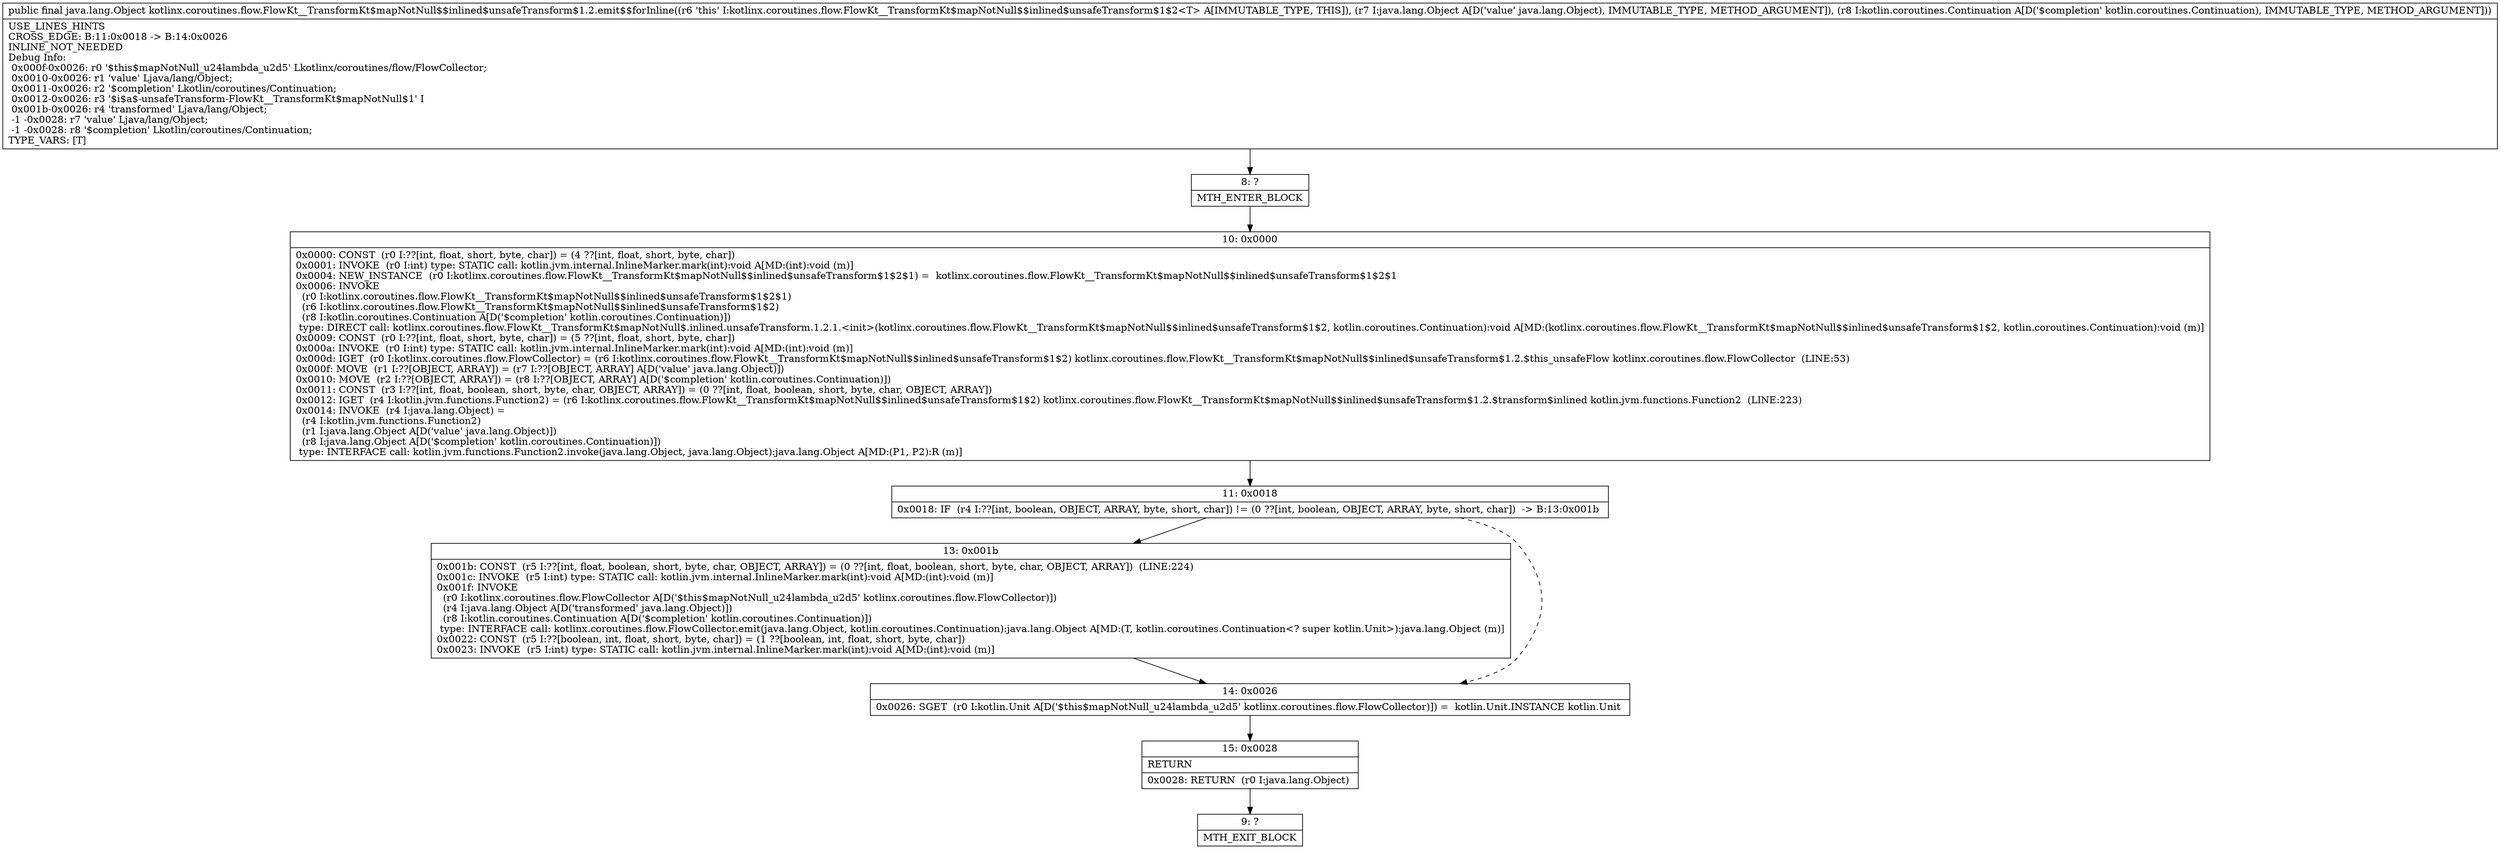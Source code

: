 digraph "CFG forkotlinx.coroutines.flow.FlowKt__TransformKt$mapNotNull$$inlined$unsafeTransform$1.2.emit$$forInline(Ljava\/lang\/Object;Lkotlin\/coroutines\/Continuation;)Ljava\/lang\/Object;" {
Node_8 [shape=record,label="{8\:\ ?|MTH_ENTER_BLOCK\l}"];
Node_10 [shape=record,label="{10\:\ 0x0000|0x0000: CONST  (r0 I:??[int, float, short, byte, char]) = (4 ??[int, float, short, byte, char]) \l0x0001: INVOKE  (r0 I:int) type: STATIC call: kotlin.jvm.internal.InlineMarker.mark(int):void A[MD:(int):void (m)]\l0x0004: NEW_INSTANCE  (r0 I:kotlinx.coroutines.flow.FlowKt__TransformKt$mapNotNull$$inlined$unsafeTransform$1$2$1) =  kotlinx.coroutines.flow.FlowKt__TransformKt$mapNotNull$$inlined$unsafeTransform$1$2$1 \l0x0006: INVOKE  \l  (r0 I:kotlinx.coroutines.flow.FlowKt__TransformKt$mapNotNull$$inlined$unsafeTransform$1$2$1)\l  (r6 I:kotlinx.coroutines.flow.FlowKt__TransformKt$mapNotNull$$inlined$unsafeTransform$1$2)\l  (r8 I:kotlin.coroutines.Continuation A[D('$completion' kotlin.coroutines.Continuation)])\l type: DIRECT call: kotlinx.coroutines.flow.FlowKt__TransformKt$mapNotNull$.inlined.unsafeTransform.1.2.1.\<init\>(kotlinx.coroutines.flow.FlowKt__TransformKt$mapNotNull$$inlined$unsafeTransform$1$2, kotlin.coroutines.Continuation):void A[MD:(kotlinx.coroutines.flow.FlowKt__TransformKt$mapNotNull$$inlined$unsafeTransform$1$2, kotlin.coroutines.Continuation):void (m)]\l0x0009: CONST  (r0 I:??[int, float, short, byte, char]) = (5 ??[int, float, short, byte, char]) \l0x000a: INVOKE  (r0 I:int) type: STATIC call: kotlin.jvm.internal.InlineMarker.mark(int):void A[MD:(int):void (m)]\l0x000d: IGET  (r0 I:kotlinx.coroutines.flow.FlowCollector) = (r6 I:kotlinx.coroutines.flow.FlowKt__TransformKt$mapNotNull$$inlined$unsafeTransform$1$2) kotlinx.coroutines.flow.FlowKt__TransformKt$mapNotNull$$inlined$unsafeTransform$1.2.$this_unsafeFlow kotlinx.coroutines.flow.FlowCollector  (LINE:53)\l0x000f: MOVE  (r1 I:??[OBJECT, ARRAY]) = (r7 I:??[OBJECT, ARRAY] A[D('value' java.lang.Object)]) \l0x0010: MOVE  (r2 I:??[OBJECT, ARRAY]) = (r8 I:??[OBJECT, ARRAY] A[D('$completion' kotlin.coroutines.Continuation)]) \l0x0011: CONST  (r3 I:??[int, float, boolean, short, byte, char, OBJECT, ARRAY]) = (0 ??[int, float, boolean, short, byte, char, OBJECT, ARRAY]) \l0x0012: IGET  (r4 I:kotlin.jvm.functions.Function2) = (r6 I:kotlinx.coroutines.flow.FlowKt__TransformKt$mapNotNull$$inlined$unsafeTransform$1$2) kotlinx.coroutines.flow.FlowKt__TransformKt$mapNotNull$$inlined$unsafeTransform$1.2.$transform$inlined kotlin.jvm.functions.Function2  (LINE:223)\l0x0014: INVOKE  (r4 I:java.lang.Object) = \l  (r4 I:kotlin.jvm.functions.Function2)\l  (r1 I:java.lang.Object A[D('value' java.lang.Object)])\l  (r8 I:java.lang.Object A[D('$completion' kotlin.coroutines.Continuation)])\l type: INTERFACE call: kotlin.jvm.functions.Function2.invoke(java.lang.Object, java.lang.Object):java.lang.Object A[MD:(P1, P2):R (m)]\l}"];
Node_11 [shape=record,label="{11\:\ 0x0018|0x0018: IF  (r4 I:??[int, boolean, OBJECT, ARRAY, byte, short, char]) != (0 ??[int, boolean, OBJECT, ARRAY, byte, short, char])  \-\> B:13:0x001b \l}"];
Node_13 [shape=record,label="{13\:\ 0x001b|0x001b: CONST  (r5 I:??[int, float, boolean, short, byte, char, OBJECT, ARRAY]) = (0 ??[int, float, boolean, short, byte, char, OBJECT, ARRAY])  (LINE:224)\l0x001c: INVOKE  (r5 I:int) type: STATIC call: kotlin.jvm.internal.InlineMarker.mark(int):void A[MD:(int):void (m)]\l0x001f: INVOKE  \l  (r0 I:kotlinx.coroutines.flow.FlowCollector A[D('$this$mapNotNull_u24lambda_u2d5' kotlinx.coroutines.flow.FlowCollector)])\l  (r4 I:java.lang.Object A[D('transformed' java.lang.Object)])\l  (r8 I:kotlin.coroutines.Continuation A[D('$completion' kotlin.coroutines.Continuation)])\l type: INTERFACE call: kotlinx.coroutines.flow.FlowCollector.emit(java.lang.Object, kotlin.coroutines.Continuation):java.lang.Object A[MD:(T, kotlin.coroutines.Continuation\<? super kotlin.Unit\>):java.lang.Object (m)]\l0x0022: CONST  (r5 I:??[boolean, int, float, short, byte, char]) = (1 ??[boolean, int, float, short, byte, char]) \l0x0023: INVOKE  (r5 I:int) type: STATIC call: kotlin.jvm.internal.InlineMarker.mark(int):void A[MD:(int):void (m)]\l}"];
Node_14 [shape=record,label="{14\:\ 0x0026|0x0026: SGET  (r0 I:kotlin.Unit A[D('$this$mapNotNull_u24lambda_u2d5' kotlinx.coroutines.flow.FlowCollector)]) =  kotlin.Unit.INSTANCE kotlin.Unit \l}"];
Node_15 [shape=record,label="{15\:\ 0x0028|RETURN\l|0x0028: RETURN  (r0 I:java.lang.Object) \l}"];
Node_9 [shape=record,label="{9\:\ ?|MTH_EXIT_BLOCK\l}"];
MethodNode[shape=record,label="{public final java.lang.Object kotlinx.coroutines.flow.FlowKt__TransformKt$mapNotNull$$inlined$unsafeTransform$1.2.emit$$forInline((r6 'this' I:kotlinx.coroutines.flow.FlowKt__TransformKt$mapNotNull$$inlined$unsafeTransform$1$2\<T\> A[IMMUTABLE_TYPE, THIS]), (r7 I:java.lang.Object A[D('value' java.lang.Object), IMMUTABLE_TYPE, METHOD_ARGUMENT]), (r8 I:kotlin.coroutines.Continuation A[D('$completion' kotlin.coroutines.Continuation), IMMUTABLE_TYPE, METHOD_ARGUMENT]))  | USE_LINES_HINTS\lCROSS_EDGE: B:11:0x0018 \-\> B:14:0x0026\lINLINE_NOT_NEEDED\lDebug Info:\l  0x000f\-0x0026: r0 '$this$mapNotNull_u24lambda_u2d5' Lkotlinx\/coroutines\/flow\/FlowCollector;\l  0x0010\-0x0026: r1 'value' Ljava\/lang\/Object;\l  0x0011\-0x0026: r2 '$completion' Lkotlin\/coroutines\/Continuation;\l  0x0012\-0x0026: r3 '$i$a$\-unsafeTransform\-FlowKt__TransformKt$mapNotNull$1' I\l  0x001b\-0x0026: r4 'transformed' Ljava\/lang\/Object;\l  \-1 \-0x0028: r7 'value' Ljava\/lang\/Object;\l  \-1 \-0x0028: r8 '$completion' Lkotlin\/coroutines\/Continuation;\lTYPE_VARS: [T]\l}"];
MethodNode -> Node_8;Node_8 -> Node_10;
Node_10 -> Node_11;
Node_11 -> Node_13;
Node_11 -> Node_14[style=dashed];
Node_13 -> Node_14;
Node_14 -> Node_15;
Node_15 -> Node_9;
}

